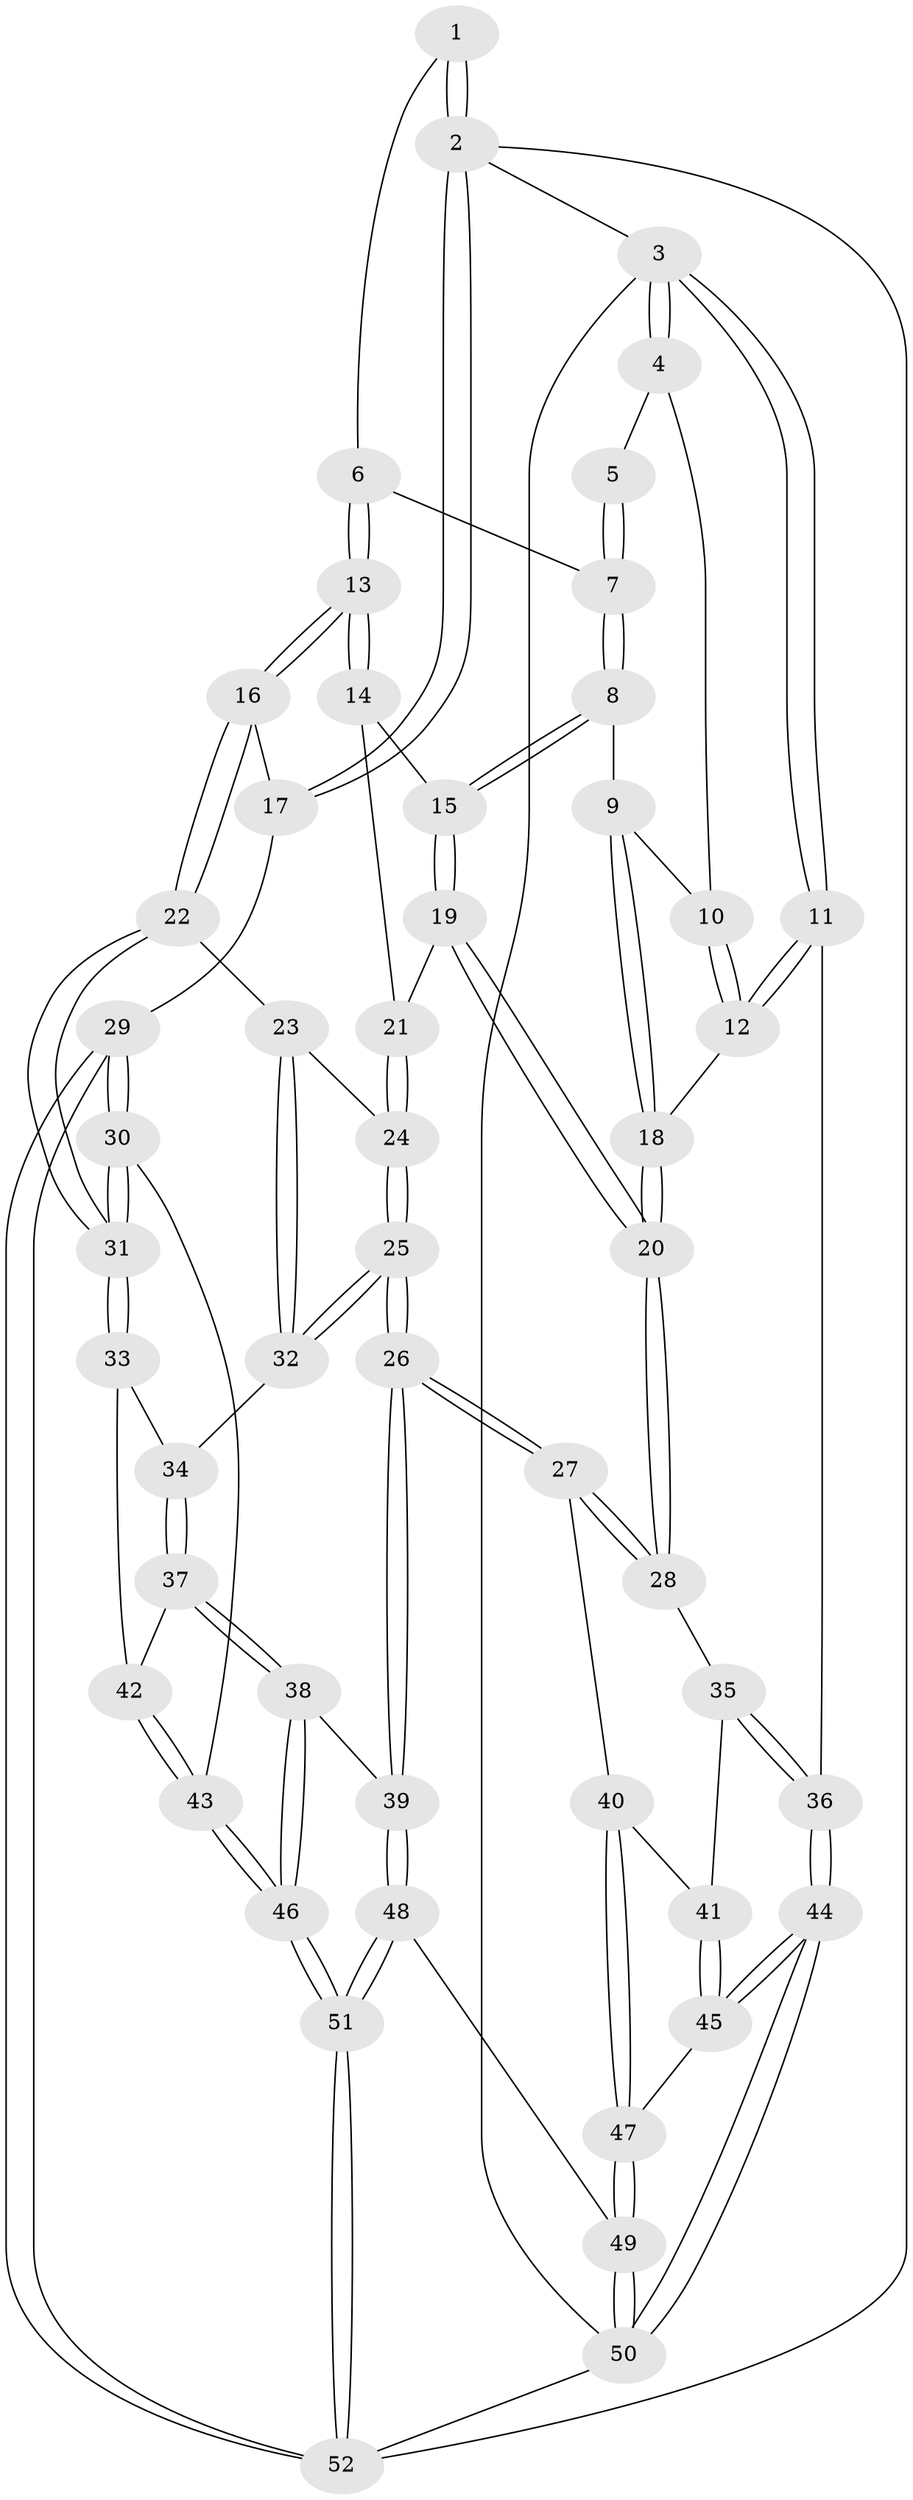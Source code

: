 // coarse degree distribution, {4: 0.43333333333333335, 8: 0.03333333333333333, 6: 0.06666666666666667, 3: 0.23333333333333334, 5: 0.2, 7: 0.03333333333333333}
// Generated by graph-tools (version 1.1) at 2025/42/03/06/25 10:42:35]
// undirected, 52 vertices, 127 edges
graph export_dot {
graph [start="1"]
  node [color=gray90,style=filled];
  1 [pos="+0.6730371026619006+0"];
  2 [pos="+1+0"];
  3 [pos="+0+0"];
  4 [pos="+0.21234918339689102+0"];
  5 [pos="+0.3775474492147944+0"];
  6 [pos="+0.6780475561099757+0.08839690411744751"];
  7 [pos="+0.45477689957921474+0.09305824268532292"];
  8 [pos="+0.3569294199769992+0.1966187727418203"];
  9 [pos="+0.3374408496402395+0.186677920248278"];
  10 [pos="+0.1979026267079484+0.029856689590218262"];
  11 [pos="+0+0.3164794123879869"];
  12 [pos="+0+0.3096127768408017"];
  13 [pos="+0.7571734584775166+0.2552893126875041"];
  14 [pos="+0.7070428549898438+0.257482173026779"];
  15 [pos="+0.3592282386795968+0.20130892602950115"];
  16 [pos="+0.7844139974009662+0.28116938393863355"];
  17 [pos="+1+0.18556785720600616"];
  18 [pos="+0.03615390496898217+0.35539500656337447"];
  19 [pos="+0.37234836627471823+0.34371283674262476"];
  20 [pos="+0.21352360877405474+0.473158202674498"];
  21 [pos="+0.39001157339729625+0.35240381724598163"];
  22 [pos="+0.7589182513893721+0.3664216038760777"];
  23 [pos="+0.6908927058241623+0.42284779319918264"];
  24 [pos="+0.4409767771821847+0.40691210259083677"];
  25 [pos="+0.47327887190428797+0.647210882788848"];
  26 [pos="+0.45504611816999224+0.6822806802889834"];
  27 [pos="+0.3940977414948577+0.6727109513489428"];
  28 [pos="+0.2308404517013136+0.5341101787953675"];
  29 [pos="+1+0.7318033673903506"];
  30 [pos="+0.9717814241344592+0.6921263685468108"];
  31 [pos="+0.8651992264901179+0.6024784843740388"];
  32 [pos="+0.6637023417781894+0.4621127269153825"];
  33 [pos="+0.8099588320766314+0.6313730471054962"];
  34 [pos="+0.6941710019055599+0.6406397347386894"];
  35 [pos="+0.143076474995273+0.6249142434424974"];
  36 [pos="+0+0.593618944307105"];
  37 [pos="+0.622749052923561+0.7284087580979558"];
  38 [pos="+0.6042494311152192+0.7424581137237188"];
  39 [pos="+0.49031705767251405+0.730629967053932"];
  40 [pos="+0.3174075703953611+0.7363383598122988"];
  41 [pos="+0.11919883830945988+0.722675508155979"];
  42 [pos="+0.756440454238509+0.6886526748230973"];
  43 [pos="+0.7674434975212153+0.850654599701051"];
  44 [pos="+0+0.8645295049548096"];
  45 [pos="+0.06124346139878246+0.8130848447352612"];
  46 [pos="+0.7645831878631081+0.8536352915600212"];
  47 [pos="+0.20488059093116537+0.8839311499388676"];
  48 [pos="+0.4652050759946266+1"];
  49 [pos="+0.32520810150225926+1"];
  50 [pos="+0+1"];
  51 [pos="+0.7688123343420661+1"];
  52 [pos="+1+1"];
  1 -- 2;
  1 -- 2;
  1 -- 6;
  2 -- 3;
  2 -- 17;
  2 -- 17;
  2 -- 52;
  3 -- 4;
  3 -- 4;
  3 -- 11;
  3 -- 11;
  3 -- 50;
  4 -- 5;
  4 -- 10;
  5 -- 7;
  5 -- 7;
  6 -- 7;
  6 -- 13;
  6 -- 13;
  7 -- 8;
  7 -- 8;
  8 -- 9;
  8 -- 15;
  8 -- 15;
  9 -- 10;
  9 -- 18;
  9 -- 18;
  10 -- 12;
  10 -- 12;
  11 -- 12;
  11 -- 12;
  11 -- 36;
  12 -- 18;
  13 -- 14;
  13 -- 14;
  13 -- 16;
  13 -- 16;
  14 -- 15;
  14 -- 21;
  15 -- 19;
  15 -- 19;
  16 -- 17;
  16 -- 22;
  16 -- 22;
  17 -- 29;
  18 -- 20;
  18 -- 20;
  19 -- 20;
  19 -- 20;
  19 -- 21;
  20 -- 28;
  20 -- 28;
  21 -- 24;
  21 -- 24;
  22 -- 23;
  22 -- 31;
  22 -- 31;
  23 -- 24;
  23 -- 32;
  23 -- 32;
  24 -- 25;
  24 -- 25;
  25 -- 26;
  25 -- 26;
  25 -- 32;
  25 -- 32;
  26 -- 27;
  26 -- 27;
  26 -- 39;
  26 -- 39;
  27 -- 28;
  27 -- 28;
  27 -- 40;
  28 -- 35;
  29 -- 30;
  29 -- 30;
  29 -- 52;
  29 -- 52;
  30 -- 31;
  30 -- 31;
  30 -- 43;
  31 -- 33;
  31 -- 33;
  32 -- 34;
  33 -- 34;
  33 -- 42;
  34 -- 37;
  34 -- 37;
  35 -- 36;
  35 -- 36;
  35 -- 41;
  36 -- 44;
  36 -- 44;
  37 -- 38;
  37 -- 38;
  37 -- 42;
  38 -- 39;
  38 -- 46;
  38 -- 46;
  39 -- 48;
  39 -- 48;
  40 -- 41;
  40 -- 47;
  40 -- 47;
  41 -- 45;
  41 -- 45;
  42 -- 43;
  42 -- 43;
  43 -- 46;
  43 -- 46;
  44 -- 45;
  44 -- 45;
  44 -- 50;
  44 -- 50;
  45 -- 47;
  46 -- 51;
  46 -- 51;
  47 -- 49;
  47 -- 49;
  48 -- 49;
  48 -- 51;
  48 -- 51;
  49 -- 50;
  49 -- 50;
  50 -- 52;
  51 -- 52;
  51 -- 52;
}
